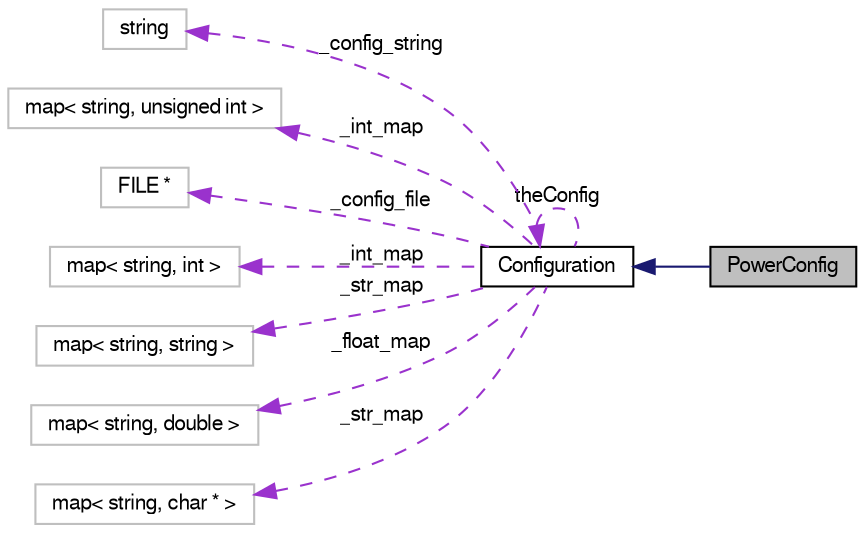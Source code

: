 digraph G
{
  bgcolor="transparent";
  edge [fontname="FreeSans",fontsize="10",labelfontname="FreeSans",labelfontsize="10"];
  node [fontname="FreeSans",fontsize="10",shape=record];
  rankdir=LR;
  Node1 [label="PowerConfig",height=0.2,width=0.4,color="black", fillcolor="grey75", style="filled" fontcolor="black"];
  Node2 -> Node1 [dir=back,color="midnightblue",fontsize="10",style="solid",fontname="FreeSans"];
  Node2 [label="Configuration",height=0.2,width=0.4,color="black",URL="$classConfiguration.html"];
  Node3 -> Node2 [dir=back,color="darkorchid3",fontsize="10",style="dashed",label="_config_string",fontname="FreeSans"];
  Node3 [label="string",height=0.2,width=0.4,color="grey75"];
  Node4 -> Node2 [dir=back,color="darkorchid3",fontsize="10",style="dashed",label="_int_map",fontname="FreeSans"];
  Node4 [label="map\< string, unsigned int \>",height=0.2,width=0.4,color="grey75"];
  Node5 -> Node2 [dir=back,color="darkorchid3",fontsize="10",style="dashed",label="_config_file",fontname="FreeSans"];
  Node5 [label="FILE *",height=0.2,width=0.4,color="grey75"];
  Node6 -> Node2 [dir=back,color="darkorchid3",fontsize="10",style="dashed",label="_int_map",fontname="FreeSans"];
  Node6 [label="map\< string, int \>",height=0.2,width=0.4,color="grey75"];
  Node7 -> Node2 [dir=back,color="darkorchid3",fontsize="10",style="dashed",label="_str_map",fontname="FreeSans"];
  Node7 [label="map\< string, string \>",height=0.2,width=0.4,color="grey75"];
  Node8 -> Node2 [dir=back,color="darkorchid3",fontsize="10",style="dashed",label="_float_map",fontname="FreeSans"];
  Node8 [label="map\< string, double \>",height=0.2,width=0.4,color="grey75"];
  Node2 -> Node2 [dir=back,color="darkorchid3",fontsize="10",style="dashed",label="theConfig",fontname="FreeSans"];
  Node9 -> Node2 [dir=back,color="darkorchid3",fontsize="10",style="dashed",label="_str_map",fontname="FreeSans"];
  Node9 [label="map\< string, char * \>",height=0.2,width=0.4,color="grey75"];
}
